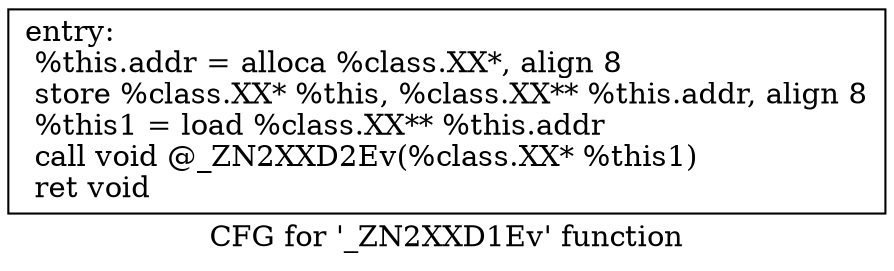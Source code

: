 digraph "CFG for '_ZN2XXD1Ev' function" {
	label="CFG for '_ZN2XXD1Ev' function";

	Node0x7fdd3340f9a0 [shape=record,label="{entry:\l  %this.addr = alloca %class.XX*, align 8\l  store %class.XX* %this, %class.XX** %this.addr, align 8\l  %this1 = load %class.XX** %this.addr\l  call void @_ZN2XXD2Ev(%class.XX* %this1)\l  ret void\l}"];
}
